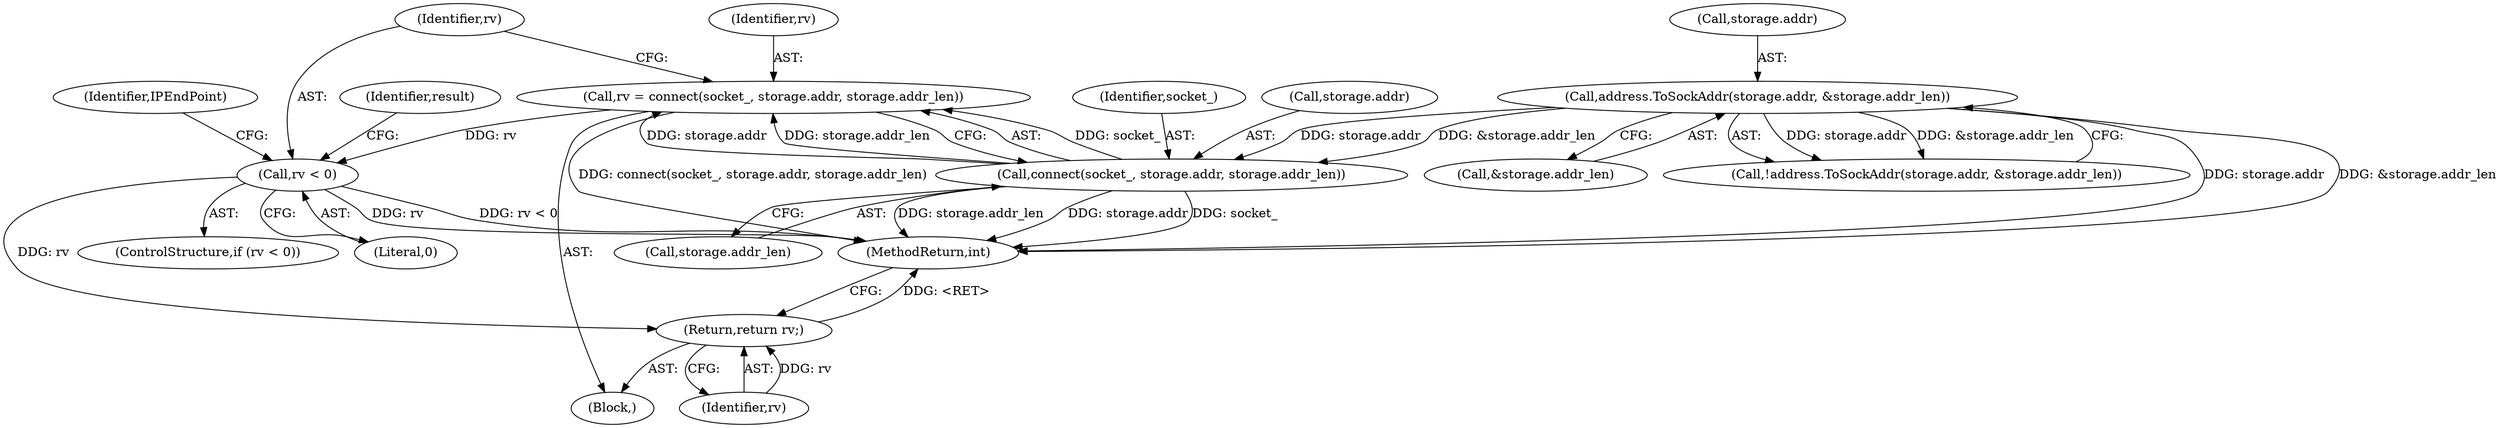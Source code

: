 digraph "0_Chrome_e68fafe04d29810cebe8d25554863b0cae4c1356_2@API" {
"1000167" [label="(Call,rv = connect(socket_, storage.addr, storage.addr_len))"];
"1000169" [label="(Call,connect(socket_, storage.addr, storage.addr_len))"];
"1000157" [label="(Call,address.ToSockAddr(storage.addr, &storage.addr_len))"];
"1000178" [label="(Call,rv < 0)"];
"1000193" [label="(Return,return rv;)"];
"1000102" [label="(Block,)"];
"1000195" [label="(MethodReturn,int)"];
"1000161" [label="(Call,&storage.addr_len)"];
"1000177" [label="(ControlStructure,if (rv < 0))"];
"1000194" [label="(Identifier,rv)"];
"1000192" [label="(Identifier,IPEndPoint)"];
"1000156" [label="(Call,!address.ToSockAddr(storage.addr, &storage.addr_len))"];
"1000174" [label="(Call,storage.addr_len)"];
"1000170" [label="(Identifier,socket_)"];
"1000180" [label="(Literal,0)"];
"1000179" [label="(Identifier,rv)"];
"1000158" [label="(Call,storage.addr)"];
"1000193" [label="(Return,return rv;)"];
"1000167" [label="(Call,rv = connect(socket_, storage.addr, storage.addr_len))"];
"1000168" [label="(Identifier,rv)"];
"1000171" [label="(Call,storage.addr)"];
"1000169" [label="(Call,connect(socket_, storage.addr, storage.addr_len))"];
"1000157" [label="(Call,address.ToSockAddr(storage.addr, &storage.addr_len))"];
"1000184" [label="(Identifier,result)"];
"1000178" [label="(Call,rv < 0)"];
"1000167" -> "1000102"  [label="AST: "];
"1000167" -> "1000169"  [label="CFG: "];
"1000168" -> "1000167"  [label="AST: "];
"1000169" -> "1000167"  [label="AST: "];
"1000179" -> "1000167"  [label="CFG: "];
"1000167" -> "1000195"  [label="DDG: connect(socket_, storage.addr, storage.addr_len)"];
"1000169" -> "1000167"  [label="DDG: socket_"];
"1000169" -> "1000167"  [label="DDG: storage.addr"];
"1000169" -> "1000167"  [label="DDG: storage.addr_len"];
"1000167" -> "1000178"  [label="DDG: rv"];
"1000169" -> "1000174"  [label="CFG: "];
"1000170" -> "1000169"  [label="AST: "];
"1000171" -> "1000169"  [label="AST: "];
"1000174" -> "1000169"  [label="AST: "];
"1000169" -> "1000195"  [label="DDG: storage.addr"];
"1000169" -> "1000195"  [label="DDG: socket_"];
"1000169" -> "1000195"  [label="DDG: storage.addr_len"];
"1000157" -> "1000169"  [label="DDG: storage.addr"];
"1000157" -> "1000169"  [label="DDG: &storage.addr_len"];
"1000157" -> "1000156"  [label="AST: "];
"1000157" -> "1000161"  [label="CFG: "];
"1000158" -> "1000157"  [label="AST: "];
"1000161" -> "1000157"  [label="AST: "];
"1000156" -> "1000157"  [label="CFG: "];
"1000157" -> "1000195"  [label="DDG: storage.addr"];
"1000157" -> "1000195"  [label="DDG: &storage.addr_len"];
"1000157" -> "1000156"  [label="DDG: storage.addr"];
"1000157" -> "1000156"  [label="DDG: &storage.addr_len"];
"1000178" -> "1000177"  [label="AST: "];
"1000178" -> "1000180"  [label="CFG: "];
"1000179" -> "1000178"  [label="AST: "];
"1000180" -> "1000178"  [label="AST: "];
"1000184" -> "1000178"  [label="CFG: "];
"1000192" -> "1000178"  [label="CFG: "];
"1000178" -> "1000195"  [label="DDG: rv < 0"];
"1000178" -> "1000195"  [label="DDG: rv"];
"1000178" -> "1000193"  [label="DDG: rv"];
"1000193" -> "1000102"  [label="AST: "];
"1000193" -> "1000194"  [label="CFG: "];
"1000194" -> "1000193"  [label="AST: "];
"1000195" -> "1000193"  [label="CFG: "];
"1000193" -> "1000195"  [label="DDG: <RET>"];
"1000194" -> "1000193"  [label="DDG: rv"];
}
